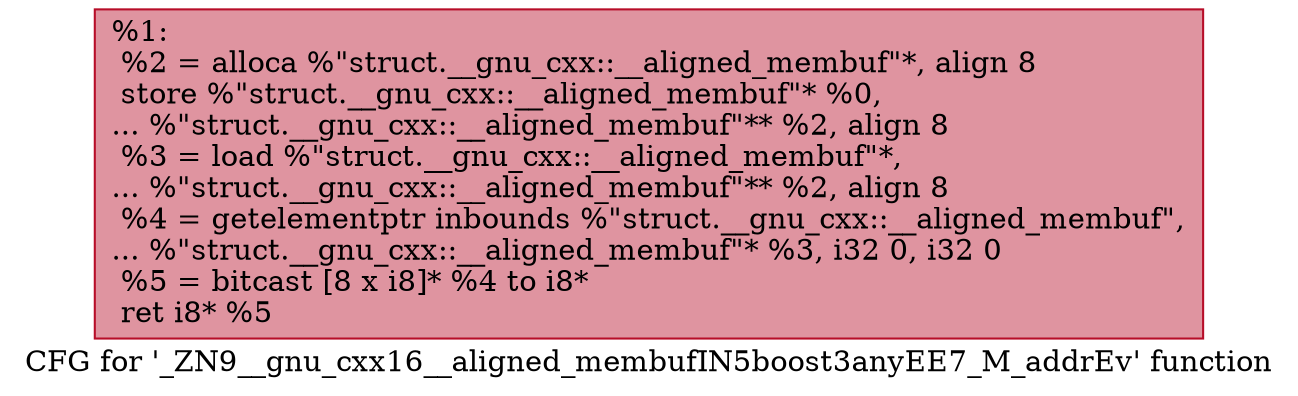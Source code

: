digraph "CFG for '_ZN9__gnu_cxx16__aligned_membufIN5boost3anyEE7_M_addrEv' function" {
	label="CFG for '_ZN9__gnu_cxx16__aligned_membufIN5boost3anyEE7_M_addrEv' function";

	Node0x55dea68af180 [shape=record,color="#b70d28ff", style=filled, fillcolor="#b70d2870",label="{%1:\l  %2 = alloca %\"struct.__gnu_cxx::__aligned_membuf\"*, align 8\l  store %\"struct.__gnu_cxx::__aligned_membuf\"* %0,\l... %\"struct.__gnu_cxx::__aligned_membuf\"** %2, align 8\l  %3 = load %\"struct.__gnu_cxx::__aligned_membuf\"*,\l... %\"struct.__gnu_cxx::__aligned_membuf\"** %2, align 8\l  %4 = getelementptr inbounds %\"struct.__gnu_cxx::__aligned_membuf\",\l... %\"struct.__gnu_cxx::__aligned_membuf\"* %3, i32 0, i32 0\l  %5 = bitcast [8 x i8]* %4 to i8*\l  ret i8* %5\l}"];
}
